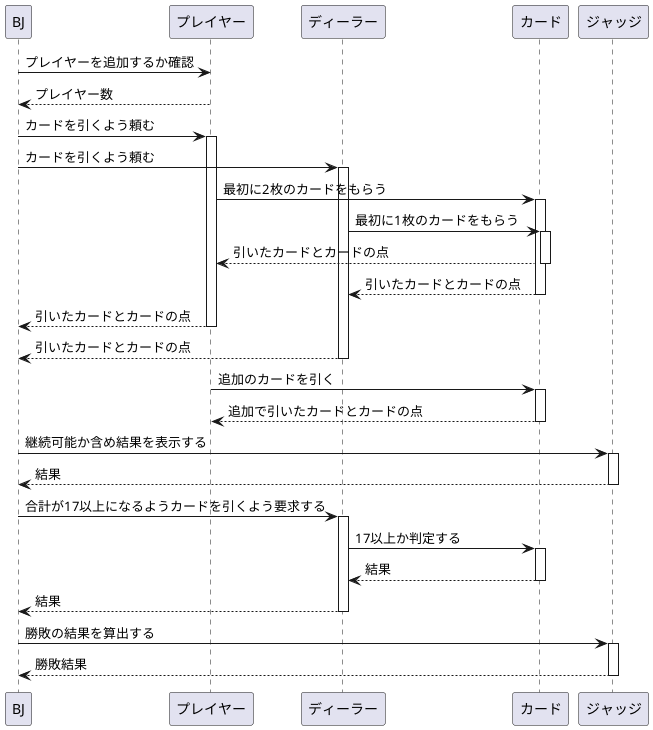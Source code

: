 @startuml
BJ->プレイヤー:プレイヤーを追加するか確認
BJ<--プレイヤー:プレイヤー数
BJ->プレイヤー:カードを引くよう頼む
activate プレイヤー
BJ->ディーラー: カードを引くよう頼む
activate ディーラー
プレイヤー->カード: 最初に2枚のカードをもらう
activate カード
ディーラー->カード: 最初に1枚のカードをもらう
activate カード
プレイヤー<--カード:引いたカードとカードの点
deactivate カード
ディーラー<--カード:引いたカードとカードの点
deactivate カード
BJ<--プレイヤー:引いたカードとカードの点
deactivate プレイヤー
BJ<--ディーラー:引いたカードとカードの点
deactivate ディーラー
プレイヤー->カード: 追加のカードを引く
activate カード
プレイヤー<--カード:追加で引いたカードとカードの点
deactivate カード
BJ->ジャッジ: 継続可能か含め結果を表示する
activate ジャッジ
BJ<--ジャッジ: 結果
deactivate ジャッジ
BJ->ディーラー: 合計が17以上になるようカードを引くよう要求する
activate ディーラー
ディーラー->カード: 17以上か判定する
activate カード
ディーラー<--カード: 結果
deactivate カード
BJ<--ディーラー: 結果
deactivate ディーラー
BJ->ジャッジ: 勝敗の結果を算出する
activate ジャッジ
BJ<--ジャッジ: 勝敗結果
deactivate ジャッジ
@enduml
